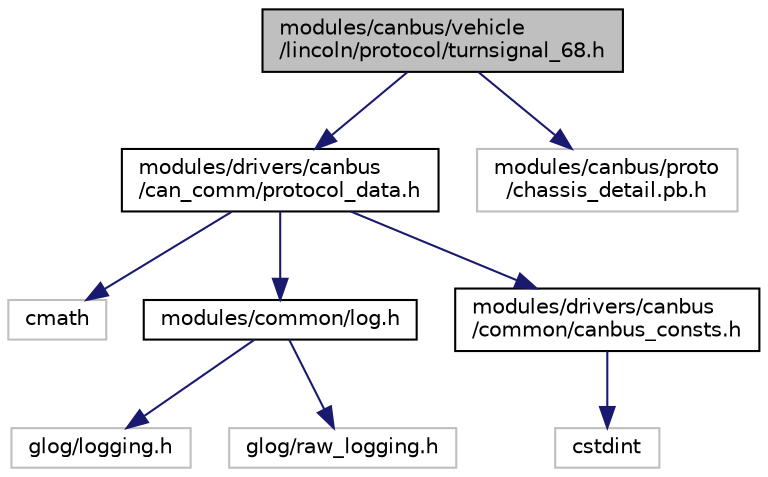 digraph "modules/canbus/vehicle/lincoln/protocol/turnsignal_68.h"
{
  edge [fontname="Helvetica",fontsize="10",labelfontname="Helvetica",labelfontsize="10"];
  node [fontname="Helvetica",fontsize="10",shape=record];
  Node1 [label="modules/canbus/vehicle\l/lincoln/protocol/turnsignal_68.h",height=0.2,width=0.4,color="black", fillcolor="grey75", style="filled" fontcolor="black"];
  Node1 -> Node2 [color="midnightblue",fontsize="10",style="solid",fontname="Helvetica"];
  Node2 [label="modules/drivers/canbus\l/can_comm/protocol_data.h",height=0.2,width=0.4,color="black", fillcolor="white", style="filled",URL="$protocol__data_8h.html",tooltip="The class of ProtocolData. "];
  Node2 -> Node3 [color="midnightblue",fontsize="10",style="solid",fontname="Helvetica"];
  Node3 [label="cmath",height=0.2,width=0.4,color="grey75", fillcolor="white", style="filled"];
  Node2 -> Node4 [color="midnightblue",fontsize="10",style="solid",fontname="Helvetica"];
  Node4 [label="modules/common/log.h",height=0.2,width=0.4,color="black", fillcolor="white", style="filled",URL="$log_8h.html"];
  Node4 -> Node5 [color="midnightblue",fontsize="10",style="solid",fontname="Helvetica"];
  Node5 [label="glog/logging.h",height=0.2,width=0.4,color="grey75", fillcolor="white", style="filled"];
  Node4 -> Node6 [color="midnightblue",fontsize="10",style="solid",fontname="Helvetica"];
  Node6 [label="glog/raw_logging.h",height=0.2,width=0.4,color="grey75", fillcolor="white", style="filled"];
  Node2 -> Node7 [color="midnightblue",fontsize="10",style="solid",fontname="Helvetica"];
  Node7 [label="modules/drivers/canbus\l/common/canbus_consts.h",height=0.2,width=0.4,color="black", fillcolor="white", style="filled",URL="$canbus__consts_8h.html"];
  Node7 -> Node8 [color="midnightblue",fontsize="10",style="solid",fontname="Helvetica"];
  Node8 [label="cstdint",height=0.2,width=0.4,color="grey75", fillcolor="white", style="filled"];
  Node1 -> Node9 [color="midnightblue",fontsize="10",style="solid",fontname="Helvetica"];
  Node9 [label="modules/canbus/proto\l/chassis_detail.pb.h",height=0.2,width=0.4,color="grey75", fillcolor="white", style="filled"];
}
